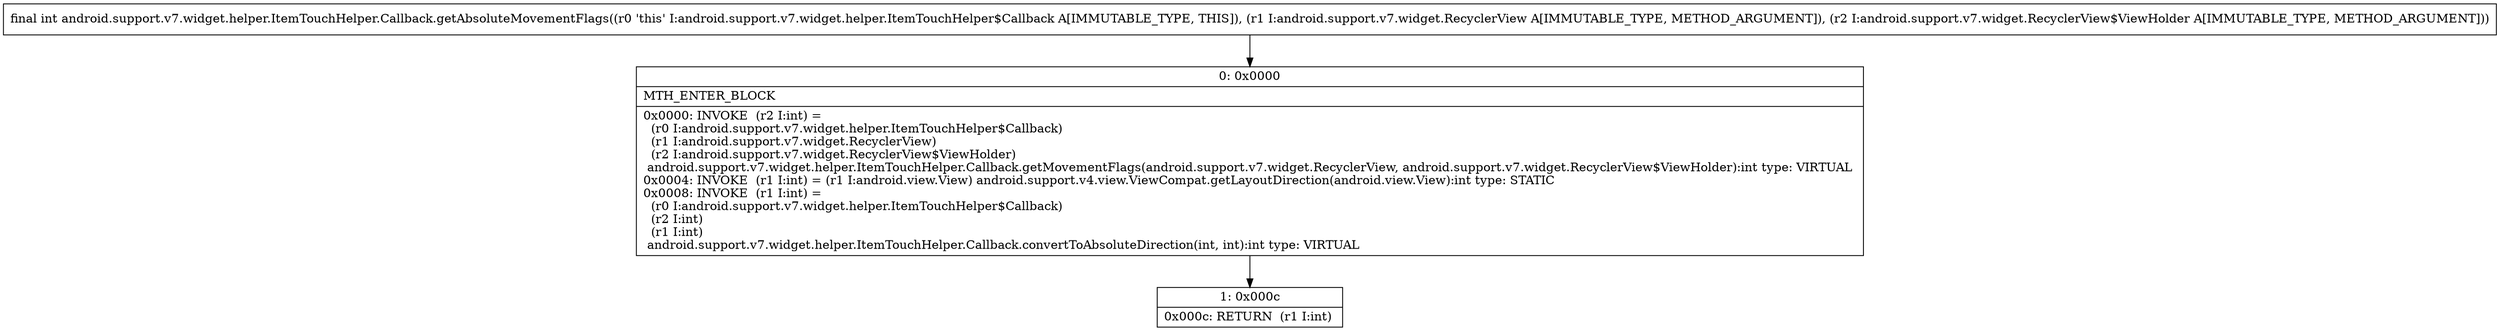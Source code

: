 digraph "CFG forandroid.support.v7.widget.helper.ItemTouchHelper.Callback.getAbsoluteMovementFlags(Landroid\/support\/v7\/widget\/RecyclerView;Landroid\/support\/v7\/widget\/RecyclerView$ViewHolder;)I" {
Node_0 [shape=record,label="{0\:\ 0x0000|MTH_ENTER_BLOCK\l|0x0000: INVOKE  (r2 I:int) = \l  (r0 I:android.support.v7.widget.helper.ItemTouchHelper$Callback)\l  (r1 I:android.support.v7.widget.RecyclerView)\l  (r2 I:android.support.v7.widget.RecyclerView$ViewHolder)\l android.support.v7.widget.helper.ItemTouchHelper.Callback.getMovementFlags(android.support.v7.widget.RecyclerView, android.support.v7.widget.RecyclerView$ViewHolder):int type: VIRTUAL \l0x0004: INVOKE  (r1 I:int) = (r1 I:android.view.View) android.support.v4.view.ViewCompat.getLayoutDirection(android.view.View):int type: STATIC \l0x0008: INVOKE  (r1 I:int) = \l  (r0 I:android.support.v7.widget.helper.ItemTouchHelper$Callback)\l  (r2 I:int)\l  (r1 I:int)\l android.support.v7.widget.helper.ItemTouchHelper.Callback.convertToAbsoluteDirection(int, int):int type: VIRTUAL \l}"];
Node_1 [shape=record,label="{1\:\ 0x000c|0x000c: RETURN  (r1 I:int) \l}"];
MethodNode[shape=record,label="{final int android.support.v7.widget.helper.ItemTouchHelper.Callback.getAbsoluteMovementFlags((r0 'this' I:android.support.v7.widget.helper.ItemTouchHelper$Callback A[IMMUTABLE_TYPE, THIS]), (r1 I:android.support.v7.widget.RecyclerView A[IMMUTABLE_TYPE, METHOD_ARGUMENT]), (r2 I:android.support.v7.widget.RecyclerView$ViewHolder A[IMMUTABLE_TYPE, METHOD_ARGUMENT])) }"];
MethodNode -> Node_0;
Node_0 -> Node_1;
}

